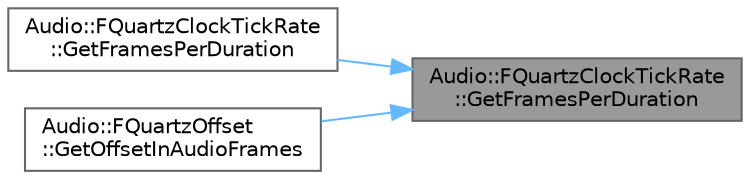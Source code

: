 digraph "Audio::FQuartzClockTickRate::GetFramesPerDuration"
{
 // INTERACTIVE_SVG=YES
 // LATEX_PDF_SIZE
  bgcolor="transparent";
  edge [fontname=Helvetica,fontsize=10,labelfontname=Helvetica,labelfontsize=10];
  node [fontname=Helvetica,fontsize=10,shape=box,height=0.2,width=0.4];
  rankdir="RL";
  Node1 [id="Node000001",label="Audio::FQuartzClockTickRate\l::GetFramesPerDuration",height=0.2,width=0.4,color="gray40", fillcolor="grey60", style="filled", fontcolor="black",tooltip=" "];
  Node1 -> Node2 [id="edge1_Node000001_Node000002",dir="back",color="steelblue1",style="solid",tooltip=" "];
  Node2 [id="Node000002",label="Audio::FQuartzClockTickRate\l::GetFramesPerDuration",height=0.2,width=0.4,color="grey40", fillcolor="white", style="filled",URL="$d4/dfa/structAudio_1_1FQuartzClockTickRate.html#a863063688111f012b773e3e8413bfd27",tooltip=" "];
  Node1 -> Node3 [id="edge2_Node000001_Node000003",dir="back",color="steelblue1",style="solid",tooltip=" "];
  Node3 [id="Node000003",label="Audio::FQuartzOffset\l::GetOffsetInAudioFrames",height=0.2,width=0.4,color="grey40", fillcolor="white", style="filled",URL="$d6/d79/structAudio_1_1FQuartzOffset.html#aa8d7050adf78707c28785ed4654a7c7b",tooltip=" "];
}
